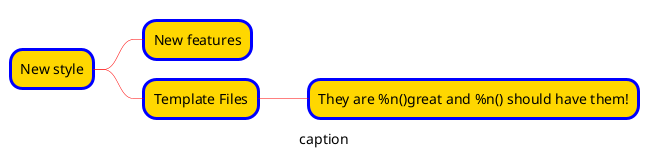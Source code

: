 {
  "sha1": "pa3t6v9gc3gnzmqe2qudb5vcvejcp6z",
  "insertion": {
    "when": "2024-06-04T17:28:40.833Z",
    "user": "plantuml@gmail.com"
  }
}
@startmindmap

<style>
node {
    HorizontalAlignment center
    LineColor blue
    LineThickness 3.0
    BackgroundColor gold
}

arrow {
    LineThickness 0.5
    LineColor red
}

caption {
  HorizontalAlignment center
}
</style>

* New style
** New features
** Template Files
*** They are %n()great and %n() should have them!

caption caption

@endmindmap
